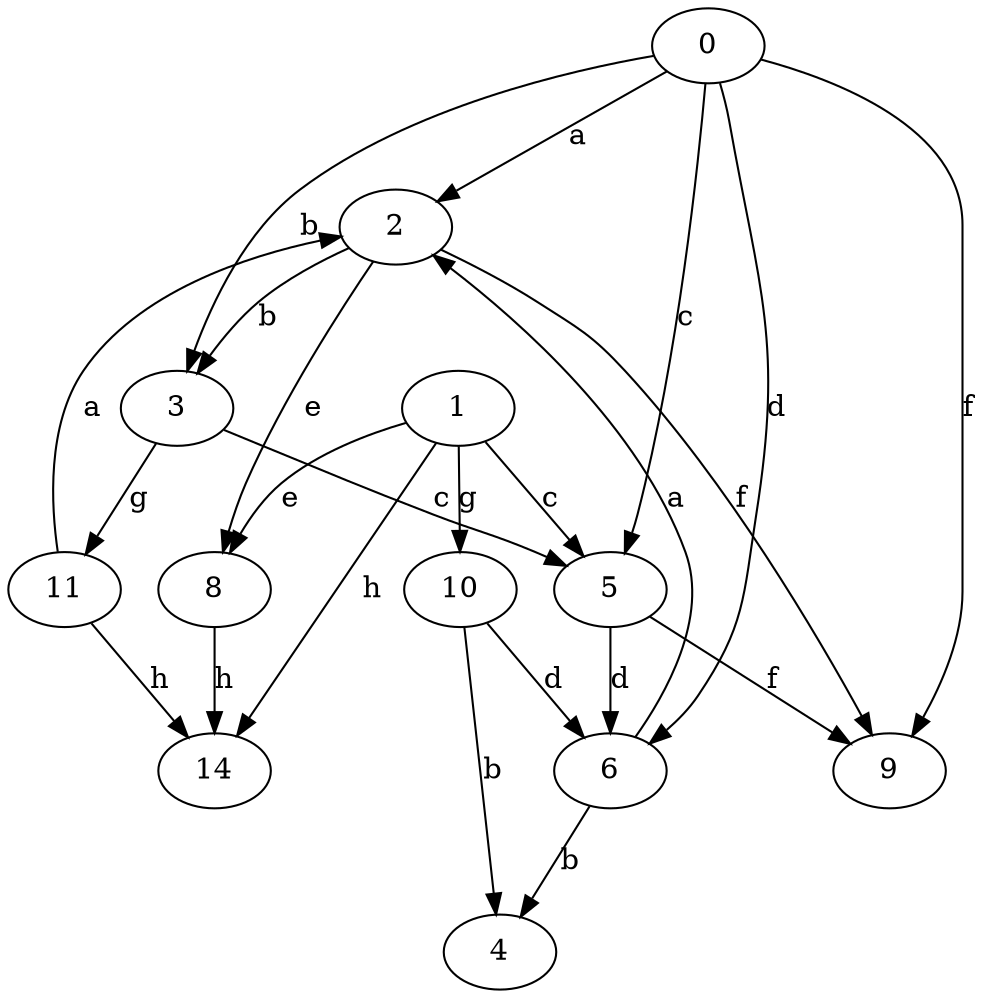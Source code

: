 strict digraph  {
2;
3;
4;
5;
6;
0;
8;
9;
10;
11;
1;
14;
2 -> 3  [label=b];
2 -> 8  [label=e];
2 -> 9  [label=f];
3 -> 5  [label=c];
3 -> 11  [label=g];
5 -> 6  [label=d];
5 -> 9  [label=f];
6 -> 2  [label=a];
6 -> 4  [label=b];
0 -> 2  [label=a];
0 -> 3  [label=b];
0 -> 5  [label=c];
0 -> 6  [label=d];
0 -> 9  [label=f];
8 -> 14  [label=h];
10 -> 4  [label=b];
10 -> 6  [label=d];
11 -> 2  [label=a];
11 -> 14  [label=h];
1 -> 5  [label=c];
1 -> 8  [label=e];
1 -> 10  [label=g];
1 -> 14  [label=h];
}
